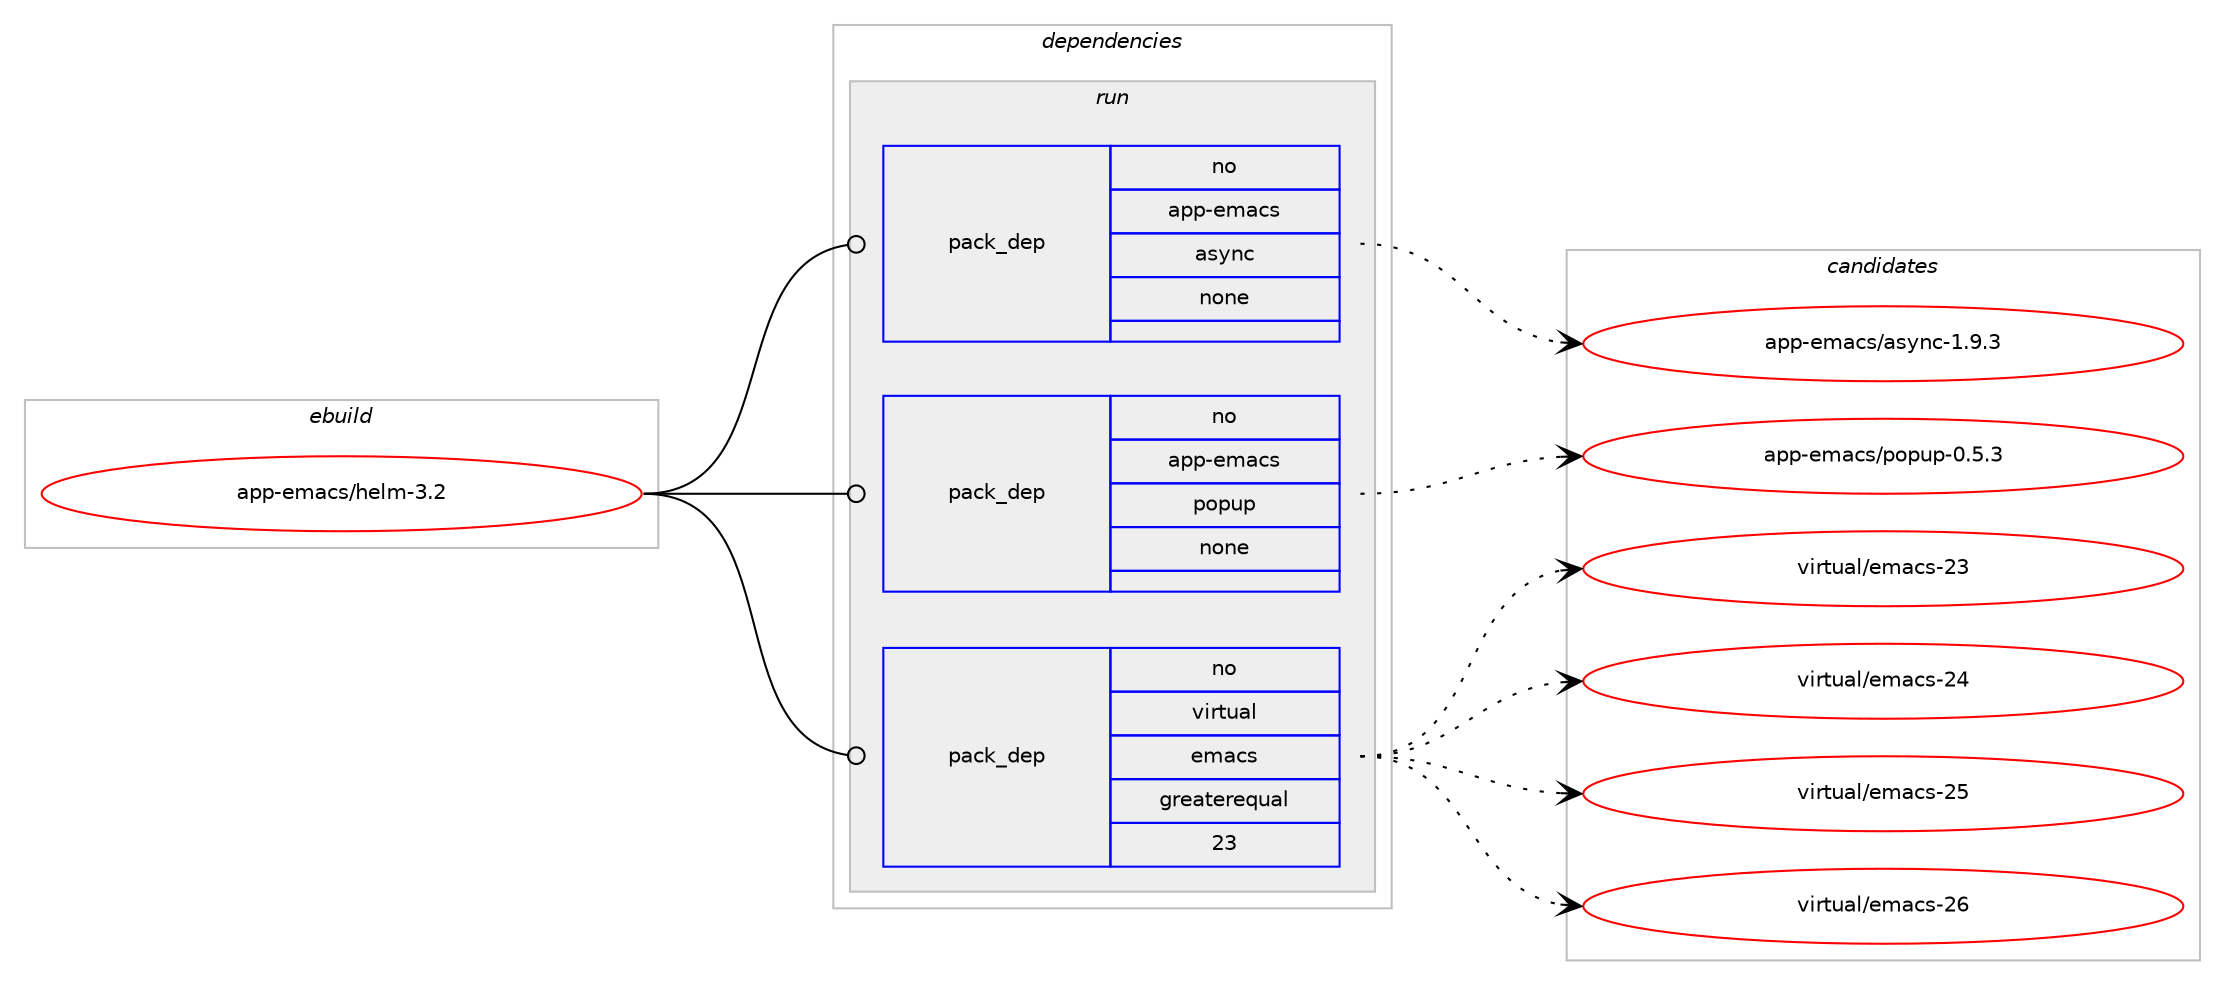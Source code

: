 digraph prolog {

# *************
# Graph options
# *************

newrank=true;
concentrate=true;
compound=true;
graph [rankdir=LR,fontname=Helvetica,fontsize=10,ranksep=1.5];#, ranksep=2.5, nodesep=0.2];
edge  [arrowhead=vee];
node  [fontname=Helvetica,fontsize=10];

# **********
# The ebuild
# **********

subgraph cluster_leftcol {
color=gray;
rank=same;
label=<<i>ebuild</i>>;
id [label="app-emacs/helm-3.2", color=red, width=4, href="../app-emacs/helm-3.2.svg"];
}

# ****************
# The dependencies
# ****************

subgraph cluster_midcol {
color=gray;
label=<<i>dependencies</i>>;
subgraph cluster_compile {
fillcolor="#eeeeee";
style=filled;
label=<<i>compile</i>>;
}
subgraph cluster_compileandrun {
fillcolor="#eeeeee";
style=filled;
label=<<i>compile and run</i>>;
}
subgraph cluster_run {
fillcolor="#eeeeee";
style=filled;
label=<<i>run</i>>;
subgraph pack359032 {
dependency482841 [label=<<TABLE BORDER="0" CELLBORDER="1" CELLSPACING="0" CELLPADDING="4" WIDTH="220"><TR><TD ROWSPAN="6" CELLPADDING="30">pack_dep</TD></TR><TR><TD WIDTH="110">no</TD></TR><TR><TD>app-emacs</TD></TR><TR><TD>async</TD></TR><TR><TD>none</TD></TR><TR><TD></TD></TR></TABLE>>, shape=none, color=blue];
}
id:e -> dependency482841:w [weight=20,style="solid",arrowhead="odot"];
subgraph pack359033 {
dependency482842 [label=<<TABLE BORDER="0" CELLBORDER="1" CELLSPACING="0" CELLPADDING="4" WIDTH="220"><TR><TD ROWSPAN="6" CELLPADDING="30">pack_dep</TD></TR><TR><TD WIDTH="110">no</TD></TR><TR><TD>app-emacs</TD></TR><TR><TD>popup</TD></TR><TR><TD>none</TD></TR><TR><TD></TD></TR></TABLE>>, shape=none, color=blue];
}
id:e -> dependency482842:w [weight=20,style="solid",arrowhead="odot"];
subgraph pack359034 {
dependency482843 [label=<<TABLE BORDER="0" CELLBORDER="1" CELLSPACING="0" CELLPADDING="4" WIDTH="220"><TR><TD ROWSPAN="6" CELLPADDING="30">pack_dep</TD></TR><TR><TD WIDTH="110">no</TD></TR><TR><TD>virtual</TD></TR><TR><TD>emacs</TD></TR><TR><TD>greaterequal</TD></TR><TR><TD>23</TD></TR></TABLE>>, shape=none, color=blue];
}
id:e -> dependency482843:w [weight=20,style="solid",arrowhead="odot"];
}
}

# **************
# The candidates
# **************

subgraph cluster_choices {
rank=same;
color=gray;
label=<<i>candidates</i>>;

subgraph choice359032 {
color=black;
nodesep=1;
choice97112112451011099799115479711512111099454946574651 [label="app-emacs/async-1.9.3", color=red, width=4,href="../app-emacs/async-1.9.3.svg"];
dependency482841:e -> choice97112112451011099799115479711512111099454946574651:w [style=dotted,weight="100"];
}
subgraph choice359033 {
color=black;
nodesep=1;
choice9711211245101109979911547112111112117112454846534651 [label="app-emacs/popup-0.5.3", color=red, width=4,href="../app-emacs/popup-0.5.3.svg"];
dependency482842:e -> choice9711211245101109979911547112111112117112454846534651:w [style=dotted,weight="100"];
}
subgraph choice359034 {
color=black;
nodesep=1;
choice11810511411611797108471011099799115455051 [label="virtual/emacs-23", color=red, width=4,href="../virtual/emacs-23.svg"];
choice11810511411611797108471011099799115455052 [label="virtual/emacs-24", color=red, width=4,href="../virtual/emacs-24.svg"];
choice11810511411611797108471011099799115455053 [label="virtual/emacs-25", color=red, width=4,href="../virtual/emacs-25.svg"];
choice11810511411611797108471011099799115455054 [label="virtual/emacs-26", color=red, width=4,href="../virtual/emacs-26.svg"];
dependency482843:e -> choice11810511411611797108471011099799115455051:w [style=dotted,weight="100"];
dependency482843:e -> choice11810511411611797108471011099799115455052:w [style=dotted,weight="100"];
dependency482843:e -> choice11810511411611797108471011099799115455053:w [style=dotted,weight="100"];
dependency482843:e -> choice11810511411611797108471011099799115455054:w [style=dotted,weight="100"];
}
}

}
